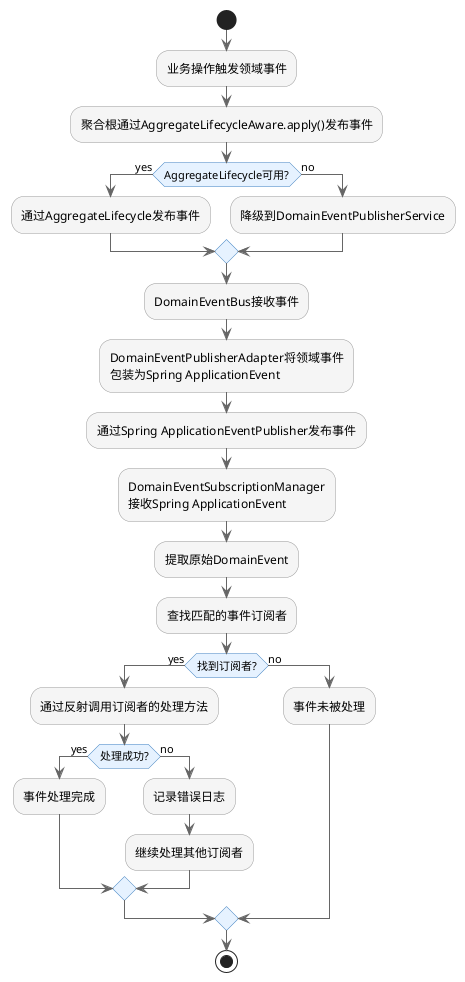 @startuml Domain Event Handling - Event Flow Diagram

skinparam activityBackgroundColor #f5f5f5
skinparam activityBorderColor #999999
skinparam activityDiamondBackgroundColor #e6f2ff
skinparam activityDiamondBorderColor #3c7fc0
skinparam arrowColor #666666

start
:业务操作触发领域事件;

:聚合根通过AggregateLifecycleAware.apply()发布事件;

if (AggregateLifecycle可用?) then (yes)
  :通过AggregateLifecycle发布事件;
else (no)
  :降级到DomainEventPublisherService;
endif

:DomainEventBus接收事件;

:DomainEventPublisherAdapter将领域事件
包装为Spring ApplicationEvent;

:通过Spring ApplicationEventPublisher发布事件;

:DomainEventSubscriptionManager
接收Spring ApplicationEvent;

:提取原始DomainEvent;

:查找匹配的事件订阅者;

if (找到订阅者?) then (yes)
  :通过反射调用订阅者的处理方法;
  if (处理成功?) then (yes)
    :事件处理完成;
  else (no)
    :记录错误日志;
    :继续处理其他订阅者;
  endif
else (no)
  :事件未被处理;
endif

stop

@enduml